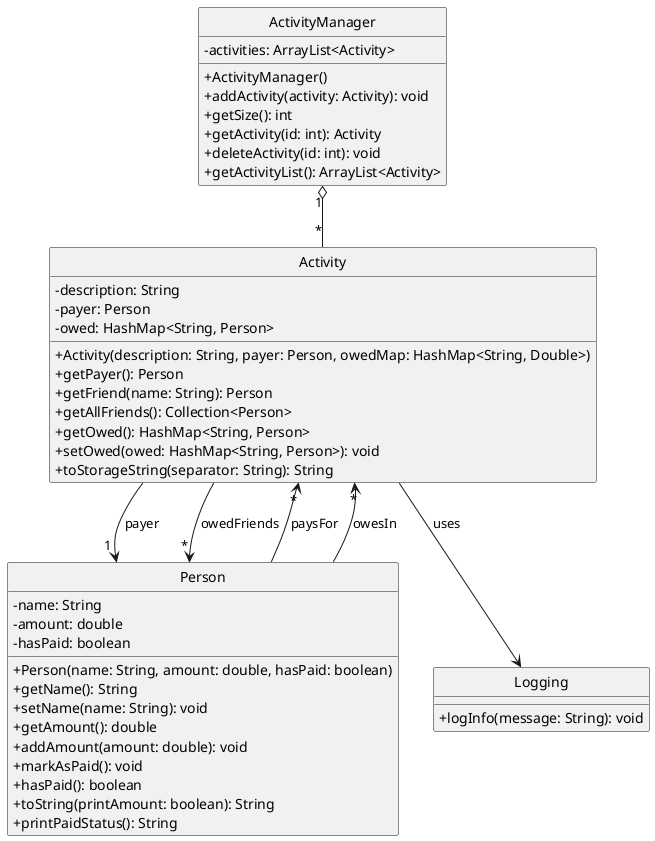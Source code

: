 @startuml
skinparam classAttributeIconSize 0
hide circle

class Activity {
    - description: String
    - payer: Person
    - owed: HashMap<String, Person>
    + Activity(description: String, payer: Person, owedMap: HashMap<String, Double>)
    + getPayer(): Person
    + getFriend(name: String): Person
    + getAllFriends(): Collection<Person>
    + getOwed(): HashMap<String, Person>
    + setOwed(owed: HashMap<String, Person>): void
    + toStorageString(separator: String): String
}

class ActivityManager {
    - activities: ArrayList<Activity>
    + ActivityManager()
    + addActivity(activity: Activity): void
    + getSize(): int
    + getActivity(id: int): Activity
    + deleteActivity(id: int): void
    + getActivityList(): ArrayList<Activity>
}

class Person {
    - name: String
    - amount: double
    - hasPaid: boolean
    + Person(name: String, amount: double, hasPaid: boolean)
    + getName(): String
    + setName(name: String): void
    + getAmount(): double
    + addAmount(amount: double): void
    + markAsPaid(): void
    + hasPaid(): boolean
    + toString(printAmount: boolean): String
    + printPaidStatus(): String
}

class Logging {
    + logInfo(message: String): void
}

ActivityManager "1" o-- "*" Activity
Activity --> "1" Person : payer
Activity --> "*" Person : owedFriends
Person --> "*" Activity : paysFor
Person --> "*" Activity : owesIn
Activity --> Logging : uses
@enduml
